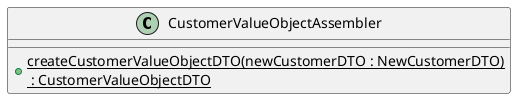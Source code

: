@startuml
'https://plantuml.com/class-diagram

class CustomerValueObjectAssembler {
    + createCustomerValueObjectDTO(newCustomerDTO : NewCustomerDTO)\n : CustomerValueObjectDTO {static}
}

@enduml